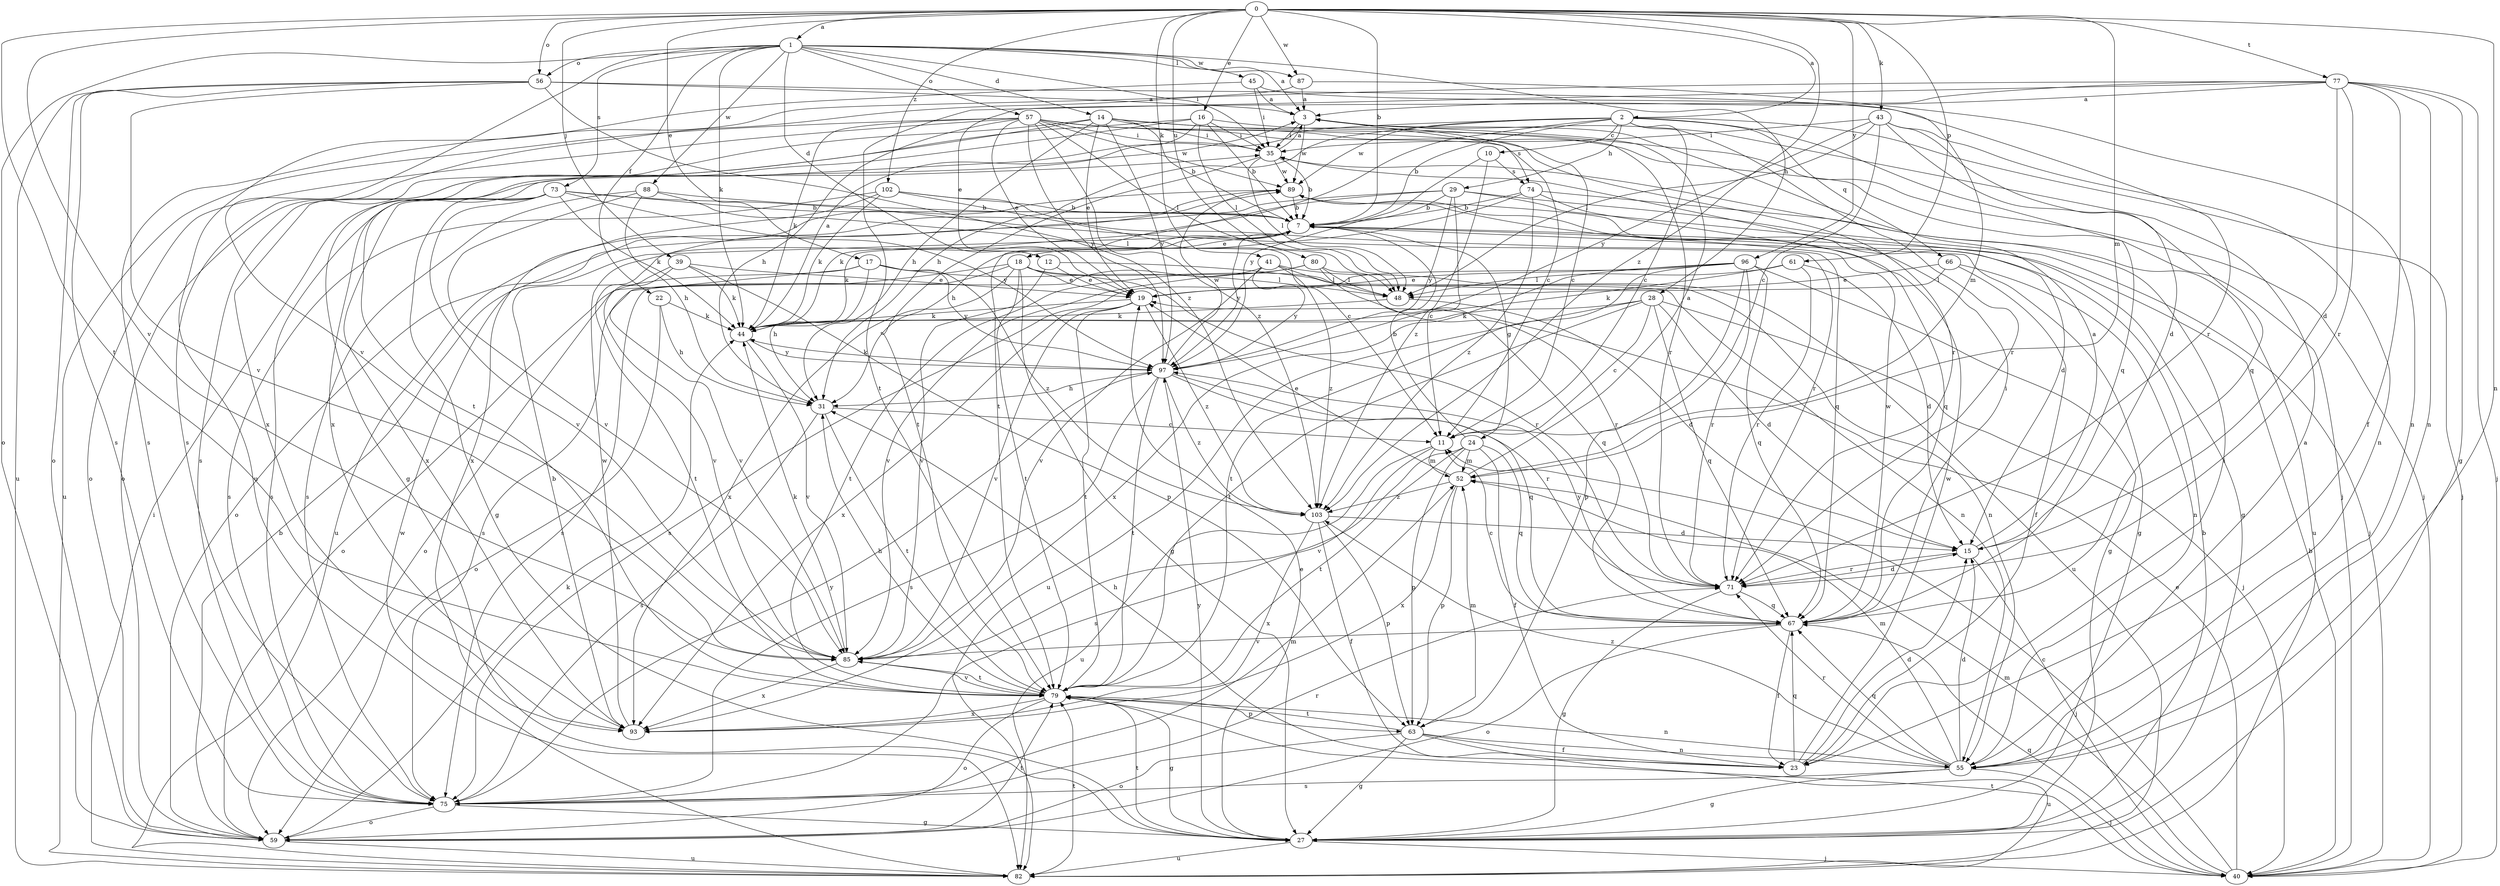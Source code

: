 strict digraph  {
0;
1;
2;
3;
7;
10;
11;
12;
14;
15;
16;
17;
18;
19;
22;
23;
24;
27;
28;
29;
31;
35;
39;
40;
41;
43;
44;
45;
48;
52;
55;
56;
57;
59;
61;
63;
66;
67;
71;
73;
74;
75;
77;
79;
80;
82;
85;
87;
88;
89;
93;
96;
97;
102;
103;
0 -> 1  [label=a];
0 -> 2  [label=a];
0 -> 7  [label=b];
0 -> 16  [label=e];
0 -> 17  [label=e];
0 -> 39  [label=j];
0 -> 41  [label=k];
0 -> 43  [label=k];
0 -> 52  [label=m];
0 -> 55  [label=n];
0 -> 56  [label=o];
0 -> 61  [label=p];
0 -> 77  [label=t];
0 -> 79  [label=t];
0 -> 80  [label=u];
0 -> 85  [label=v];
0 -> 87  [label=w];
0 -> 96  [label=y];
0 -> 102  [label=z];
0 -> 103  [label=z];
1 -> 3  [label=a];
1 -> 12  [label=d];
1 -> 14  [label=d];
1 -> 22  [label=f];
1 -> 28  [label=h];
1 -> 35  [label=i];
1 -> 44  [label=k];
1 -> 45  [label=l];
1 -> 56  [label=o];
1 -> 57  [label=o];
1 -> 59  [label=o];
1 -> 73  [label=s];
1 -> 85  [label=v];
1 -> 87  [label=w];
1 -> 88  [label=w];
2 -> 7  [label=b];
2 -> 10  [label=c];
2 -> 11  [label=c];
2 -> 29  [label=h];
2 -> 31  [label=h];
2 -> 40  [label=j];
2 -> 66  [label=q];
2 -> 67  [label=q];
2 -> 71  [label=r];
2 -> 79  [label=t];
2 -> 89  [label=w];
2 -> 93  [label=x];
3 -> 35  [label=i];
3 -> 74  [label=s];
3 -> 89  [label=w];
7 -> 18  [label=e];
7 -> 24  [label=g];
7 -> 27  [label=g];
7 -> 44  [label=k];
7 -> 97  [label=y];
10 -> 74  [label=s];
10 -> 97  [label=y];
10 -> 103  [label=z];
11 -> 52  [label=m];
11 -> 75  [label=s];
11 -> 82  [label=u];
12 -> 19  [label=e];
12 -> 55  [label=n];
12 -> 85  [label=v];
14 -> 7  [label=b];
14 -> 11  [label=c];
14 -> 19  [label=e];
14 -> 31  [label=h];
14 -> 35  [label=i];
14 -> 40  [label=j];
14 -> 59  [label=o];
14 -> 93  [label=x];
14 -> 97  [label=y];
15 -> 3  [label=a];
15 -> 40  [label=j];
15 -> 71  [label=r];
16 -> 7  [label=b];
16 -> 27  [label=g];
16 -> 35  [label=i];
16 -> 48  [label=l];
16 -> 71  [label=r];
16 -> 75  [label=s];
16 -> 79  [label=t];
17 -> 31  [label=h];
17 -> 48  [label=l];
17 -> 59  [label=o];
17 -> 85  [label=v];
17 -> 97  [label=y];
17 -> 103  [label=z];
18 -> 19  [label=e];
18 -> 27  [label=g];
18 -> 55  [label=n];
18 -> 59  [label=o];
18 -> 71  [label=r];
18 -> 75  [label=s];
18 -> 79  [label=t];
18 -> 93  [label=x];
19 -> 44  [label=k];
19 -> 79  [label=t];
19 -> 85  [label=v];
19 -> 93  [label=x];
19 -> 103  [label=z];
22 -> 31  [label=h];
22 -> 44  [label=k];
22 -> 59  [label=o];
23 -> 15  [label=d];
23 -> 31  [label=h];
23 -> 35  [label=i];
23 -> 67  [label=q];
23 -> 89  [label=w];
24 -> 7  [label=b];
24 -> 23  [label=f];
24 -> 52  [label=m];
24 -> 63  [label=p];
24 -> 67  [label=q];
24 -> 79  [label=t];
24 -> 85  [label=v];
27 -> 7  [label=b];
27 -> 19  [label=e];
27 -> 40  [label=j];
27 -> 79  [label=t];
27 -> 82  [label=u];
27 -> 97  [label=y];
28 -> 11  [label=c];
28 -> 15  [label=d];
28 -> 40  [label=j];
28 -> 44  [label=k];
28 -> 67  [label=q];
28 -> 79  [label=t];
28 -> 82  [label=u];
29 -> 7  [label=b];
29 -> 11  [label=c];
29 -> 27  [label=g];
29 -> 40  [label=j];
29 -> 44  [label=k];
29 -> 59  [label=o];
29 -> 97  [label=y];
31 -> 11  [label=c];
31 -> 75  [label=s];
31 -> 79  [label=t];
35 -> 3  [label=a];
35 -> 7  [label=b];
35 -> 48  [label=l];
35 -> 79  [label=t];
35 -> 89  [label=w];
39 -> 19  [label=e];
39 -> 44  [label=k];
39 -> 63  [label=p];
39 -> 79  [label=t];
39 -> 85  [label=v];
40 -> 7  [label=b];
40 -> 11  [label=c];
40 -> 19  [label=e];
40 -> 52  [label=m];
40 -> 67  [label=q];
40 -> 79  [label=t];
41 -> 48  [label=l];
41 -> 75  [label=s];
41 -> 82  [label=u];
41 -> 85  [label=v];
41 -> 97  [label=y];
41 -> 103  [label=z];
43 -> 11  [label=c];
43 -> 15  [label=d];
43 -> 35  [label=i];
43 -> 48  [label=l];
43 -> 55  [label=n];
43 -> 67  [label=q];
43 -> 97  [label=y];
44 -> 3  [label=a];
44 -> 85  [label=v];
44 -> 97  [label=y];
45 -> 3  [label=a];
45 -> 35  [label=i];
45 -> 52  [label=m];
45 -> 82  [label=u];
48 -> 15  [label=d];
48 -> 44  [label=k];
52 -> 3  [label=a];
52 -> 19  [label=e];
52 -> 63  [label=p];
52 -> 93  [label=x];
52 -> 103  [label=z];
55 -> 3  [label=a];
55 -> 15  [label=d];
55 -> 27  [label=g];
55 -> 40  [label=j];
55 -> 52  [label=m];
55 -> 67  [label=q];
55 -> 71  [label=r];
55 -> 75  [label=s];
55 -> 103  [label=z];
56 -> 3  [label=a];
56 -> 59  [label=o];
56 -> 71  [label=r];
56 -> 75  [label=s];
56 -> 82  [label=u];
56 -> 85  [label=v];
56 -> 103  [label=z];
57 -> 11  [label=c];
57 -> 19  [label=e];
57 -> 31  [label=h];
57 -> 35  [label=i];
57 -> 40  [label=j];
57 -> 44  [label=k];
57 -> 48  [label=l];
57 -> 59  [label=o];
57 -> 71  [label=r];
57 -> 82  [label=u];
57 -> 89  [label=w];
57 -> 97  [label=y];
57 -> 103  [label=z];
59 -> 7  [label=b];
59 -> 44  [label=k];
59 -> 79  [label=t];
59 -> 82  [label=u];
61 -> 15  [label=d];
61 -> 44  [label=k];
61 -> 48  [label=l];
61 -> 71  [label=r];
63 -> 23  [label=f];
63 -> 27  [label=g];
63 -> 52  [label=m];
63 -> 55  [label=n];
63 -> 59  [label=o];
63 -> 79  [label=t];
63 -> 82  [label=u];
66 -> 19  [label=e];
66 -> 23  [label=f];
66 -> 48  [label=l];
66 -> 55  [label=n];
67 -> 11  [label=c];
67 -> 23  [label=f];
67 -> 35  [label=i];
67 -> 59  [label=o];
67 -> 85  [label=v];
67 -> 89  [label=w];
67 -> 97  [label=y];
71 -> 15  [label=d];
71 -> 27  [label=g];
71 -> 67  [label=q];
73 -> 7  [label=b];
73 -> 27  [label=g];
73 -> 44  [label=k];
73 -> 71  [label=r];
73 -> 75  [label=s];
73 -> 85  [label=v];
73 -> 93  [label=x];
73 -> 97  [label=y];
74 -> 7  [label=b];
74 -> 31  [label=h];
74 -> 67  [label=q];
74 -> 82  [label=u];
74 -> 103  [label=z];
75 -> 27  [label=g];
75 -> 52  [label=m];
75 -> 59  [label=o];
75 -> 71  [label=r];
75 -> 97  [label=y];
77 -> 3  [label=a];
77 -> 15  [label=d];
77 -> 19  [label=e];
77 -> 23  [label=f];
77 -> 27  [label=g];
77 -> 40  [label=j];
77 -> 55  [label=n];
77 -> 71  [label=r];
77 -> 75  [label=s];
77 -> 79  [label=t];
79 -> 27  [label=g];
79 -> 31  [label=h];
79 -> 55  [label=n];
79 -> 59  [label=o];
79 -> 63  [label=p];
79 -> 85  [label=v];
79 -> 93  [label=x];
80 -> 48  [label=l];
80 -> 67  [label=q];
80 -> 71  [label=r];
80 -> 79  [label=t];
80 -> 85  [label=v];
82 -> 35  [label=i];
82 -> 79  [label=t];
82 -> 89  [label=w];
85 -> 44  [label=k];
85 -> 79  [label=t];
85 -> 93  [label=x];
87 -> 3  [label=a];
87 -> 55  [label=n];
87 -> 75  [label=s];
88 -> 7  [label=b];
88 -> 31  [label=h];
88 -> 48  [label=l];
88 -> 75  [label=s];
88 -> 85  [label=v];
89 -> 7  [label=b];
89 -> 15  [label=d];
89 -> 82  [label=u];
93 -> 7  [label=b];
93 -> 89  [label=w];
96 -> 19  [label=e];
96 -> 27  [label=g];
96 -> 63  [label=p];
96 -> 67  [label=q];
96 -> 71  [label=r];
96 -> 75  [label=s];
96 -> 79  [label=t];
96 -> 93  [label=x];
97 -> 31  [label=h];
97 -> 44  [label=k];
97 -> 67  [label=q];
97 -> 71  [label=r];
97 -> 75  [label=s];
97 -> 79  [label=t];
97 -> 89  [label=w];
97 -> 103  [label=z];
102 -> 7  [label=b];
102 -> 11  [label=c];
102 -> 44  [label=k];
102 -> 67  [label=q];
102 -> 75  [label=s];
102 -> 93  [label=x];
103 -> 15  [label=d];
103 -> 23  [label=f];
103 -> 63  [label=p];
103 -> 93  [label=x];
}
